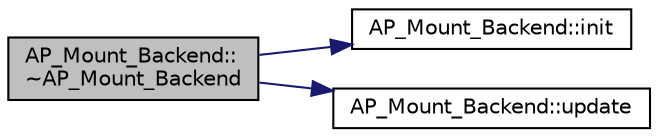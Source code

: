 digraph "AP_Mount_Backend::~AP_Mount_Backend"
{
 // INTERACTIVE_SVG=YES
  edge [fontname="Helvetica",fontsize="10",labelfontname="Helvetica",labelfontsize="10"];
  node [fontname="Helvetica",fontsize="10",shape=record];
  rankdir="LR";
  Node1 [label="AP_Mount_Backend::\l~AP_Mount_Backend",height=0.2,width=0.4,color="black", fillcolor="grey75", style="filled", fontcolor="black"];
  Node1 -> Node2 [color="midnightblue",fontsize="10",style="solid",fontname="Helvetica"];
  Node2 [label="AP_Mount_Backend::init",height=0.2,width=0.4,color="black", fillcolor="white", style="filled",URL="$classAP__Mount__Backend.html#a654955d4054473bf8e92074684bd56f8"];
  Node1 -> Node3 [color="midnightblue",fontsize="10",style="solid",fontname="Helvetica"];
  Node3 [label="AP_Mount_Backend::update",height=0.2,width=0.4,color="black", fillcolor="white", style="filled",URL="$classAP__Mount__Backend.html#ad56624d32e6eeb23aef366056d115904"];
}
